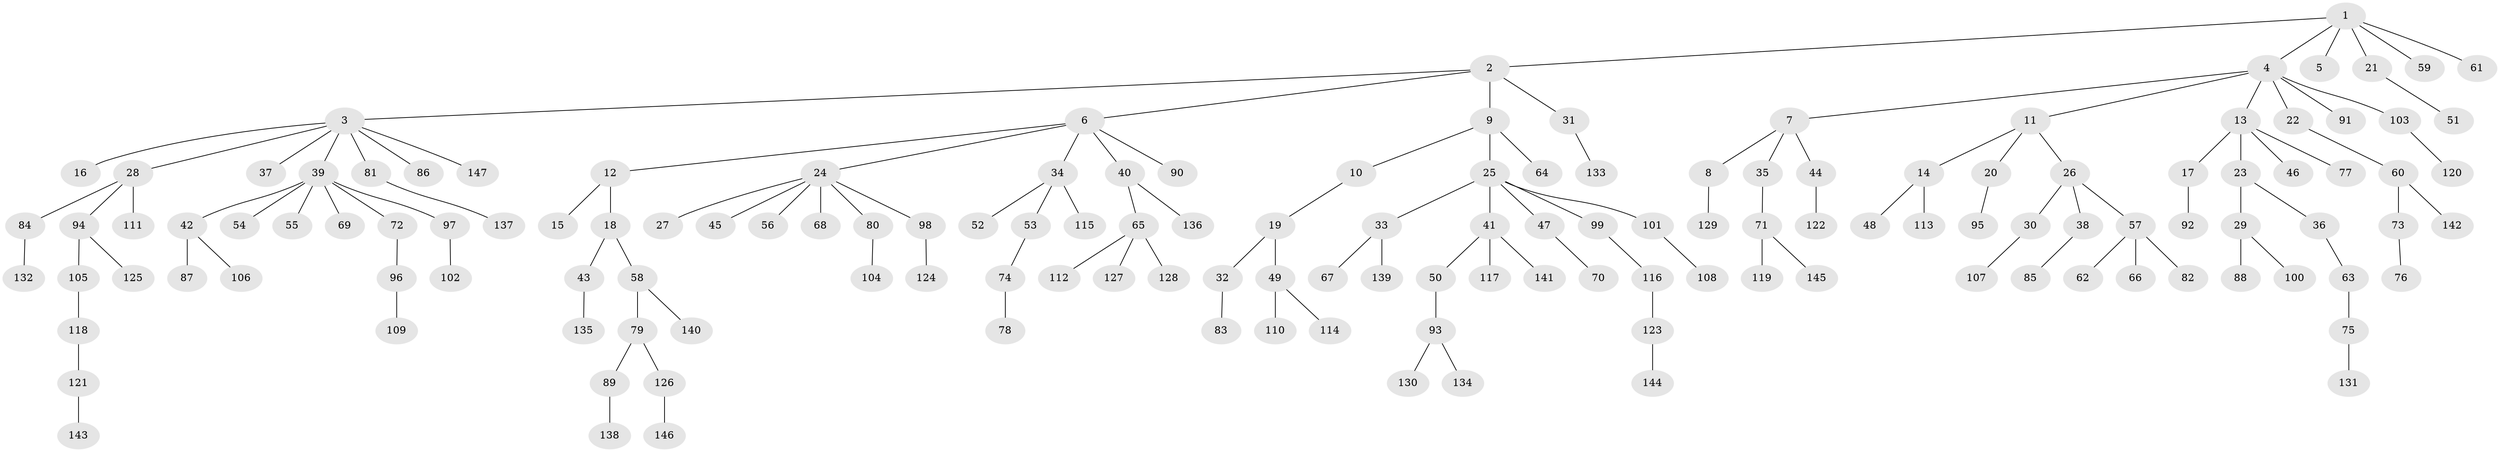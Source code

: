 // coarse degree distribution, {9: 0.00980392156862745, 6: 0.0196078431372549, 8: 0.00980392156862745, 1: 0.5784313725490197, 4: 0.0784313725490196, 3: 0.06862745098039216, 2: 0.20588235294117646, 5: 0.00980392156862745, 7: 0.0196078431372549}
// Generated by graph-tools (version 1.1) at 2025/19/03/04/25 18:19:17]
// undirected, 147 vertices, 146 edges
graph export_dot {
graph [start="1"]
  node [color=gray90,style=filled];
  1;
  2;
  3;
  4;
  5;
  6;
  7;
  8;
  9;
  10;
  11;
  12;
  13;
  14;
  15;
  16;
  17;
  18;
  19;
  20;
  21;
  22;
  23;
  24;
  25;
  26;
  27;
  28;
  29;
  30;
  31;
  32;
  33;
  34;
  35;
  36;
  37;
  38;
  39;
  40;
  41;
  42;
  43;
  44;
  45;
  46;
  47;
  48;
  49;
  50;
  51;
  52;
  53;
  54;
  55;
  56;
  57;
  58;
  59;
  60;
  61;
  62;
  63;
  64;
  65;
  66;
  67;
  68;
  69;
  70;
  71;
  72;
  73;
  74;
  75;
  76;
  77;
  78;
  79;
  80;
  81;
  82;
  83;
  84;
  85;
  86;
  87;
  88;
  89;
  90;
  91;
  92;
  93;
  94;
  95;
  96;
  97;
  98;
  99;
  100;
  101;
  102;
  103;
  104;
  105;
  106;
  107;
  108;
  109;
  110;
  111;
  112;
  113;
  114;
  115;
  116;
  117;
  118;
  119;
  120;
  121;
  122;
  123;
  124;
  125;
  126;
  127;
  128;
  129;
  130;
  131;
  132;
  133;
  134;
  135;
  136;
  137;
  138;
  139;
  140;
  141;
  142;
  143;
  144;
  145;
  146;
  147;
  1 -- 2;
  1 -- 4;
  1 -- 5;
  1 -- 21;
  1 -- 59;
  1 -- 61;
  2 -- 3;
  2 -- 6;
  2 -- 9;
  2 -- 31;
  3 -- 16;
  3 -- 28;
  3 -- 37;
  3 -- 39;
  3 -- 81;
  3 -- 86;
  3 -- 147;
  4 -- 7;
  4 -- 11;
  4 -- 13;
  4 -- 22;
  4 -- 91;
  4 -- 103;
  6 -- 12;
  6 -- 24;
  6 -- 34;
  6 -- 40;
  6 -- 90;
  7 -- 8;
  7 -- 35;
  7 -- 44;
  8 -- 129;
  9 -- 10;
  9 -- 25;
  9 -- 64;
  10 -- 19;
  11 -- 14;
  11 -- 20;
  11 -- 26;
  12 -- 15;
  12 -- 18;
  13 -- 17;
  13 -- 23;
  13 -- 46;
  13 -- 77;
  14 -- 48;
  14 -- 113;
  17 -- 92;
  18 -- 43;
  18 -- 58;
  19 -- 32;
  19 -- 49;
  20 -- 95;
  21 -- 51;
  22 -- 60;
  23 -- 29;
  23 -- 36;
  24 -- 27;
  24 -- 45;
  24 -- 56;
  24 -- 68;
  24 -- 80;
  24 -- 98;
  25 -- 33;
  25 -- 41;
  25 -- 47;
  25 -- 99;
  25 -- 101;
  26 -- 30;
  26 -- 38;
  26 -- 57;
  28 -- 84;
  28 -- 94;
  28 -- 111;
  29 -- 88;
  29 -- 100;
  30 -- 107;
  31 -- 133;
  32 -- 83;
  33 -- 67;
  33 -- 139;
  34 -- 52;
  34 -- 53;
  34 -- 115;
  35 -- 71;
  36 -- 63;
  38 -- 85;
  39 -- 42;
  39 -- 54;
  39 -- 55;
  39 -- 69;
  39 -- 72;
  39 -- 97;
  40 -- 65;
  40 -- 136;
  41 -- 50;
  41 -- 117;
  41 -- 141;
  42 -- 87;
  42 -- 106;
  43 -- 135;
  44 -- 122;
  47 -- 70;
  49 -- 110;
  49 -- 114;
  50 -- 93;
  53 -- 74;
  57 -- 62;
  57 -- 66;
  57 -- 82;
  58 -- 79;
  58 -- 140;
  60 -- 73;
  60 -- 142;
  63 -- 75;
  65 -- 112;
  65 -- 127;
  65 -- 128;
  71 -- 119;
  71 -- 145;
  72 -- 96;
  73 -- 76;
  74 -- 78;
  75 -- 131;
  79 -- 89;
  79 -- 126;
  80 -- 104;
  81 -- 137;
  84 -- 132;
  89 -- 138;
  93 -- 130;
  93 -- 134;
  94 -- 105;
  94 -- 125;
  96 -- 109;
  97 -- 102;
  98 -- 124;
  99 -- 116;
  101 -- 108;
  103 -- 120;
  105 -- 118;
  116 -- 123;
  118 -- 121;
  121 -- 143;
  123 -- 144;
  126 -- 146;
}
